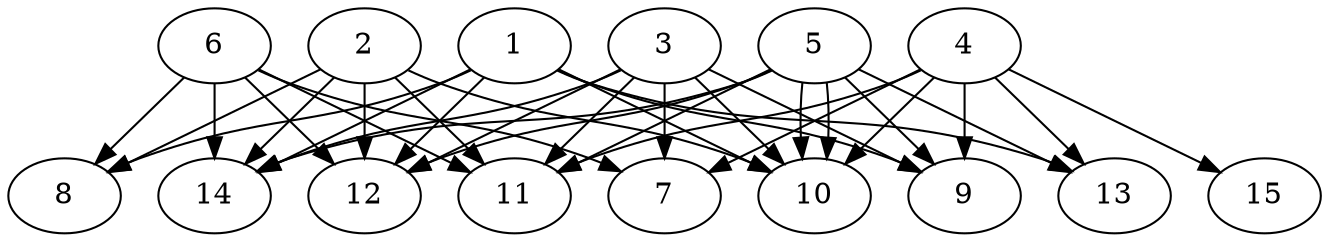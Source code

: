 // DAG automatically generated by daggen at Thu Oct  3 13:59:27 2019
// ./daggen --dot -n 15 --ccr 0.3 --fat 0.9 --regular 0.5 --density 0.9 --mindata 5242880 --maxdata 52428800 
digraph G {
  1 [size="53142187", alpha="0.18", expect_size="15942656"] 
  1 -> 8 [size ="15942656"]
  1 -> 9 [size ="15942656"]
  1 -> 10 [size ="15942656"]
  1 -> 12 [size ="15942656"]
  1 -> 13 [size ="15942656"]
  1 -> 14 [size ="15942656"]
  2 [size="68290560", alpha="0.04", expect_size="20487168"] 
  2 -> 8 [size ="20487168"]
  2 -> 10 [size ="20487168"]
  2 -> 11 [size ="20487168"]
  2 -> 12 [size ="20487168"]
  2 -> 14 [size ="20487168"]
  3 [size="78370133", alpha="0.20", expect_size="23511040"] 
  3 -> 7 [size ="23511040"]
  3 -> 9 [size ="23511040"]
  3 -> 10 [size ="23511040"]
  3 -> 11 [size ="23511040"]
  3 -> 12 [size ="23511040"]
  3 -> 14 [size ="23511040"]
  4 [size="144650240", alpha="0.11", expect_size="43395072"] 
  4 -> 7 [size ="43395072"]
  4 -> 9 [size ="43395072"]
  4 -> 10 [size ="43395072"]
  4 -> 11 [size ="43395072"]
  4 -> 13 [size ="43395072"]
  4 -> 15 [size ="43395072"]
  5 [size="61064533", alpha="0.19", expect_size="18319360"] 
  5 -> 9 [size ="18319360"]
  5 -> 10 [size ="18319360"]
  5 -> 10 [size ="18319360"]
  5 -> 11 [size ="18319360"]
  5 -> 12 [size ="18319360"]
  5 -> 13 [size ="18319360"]
  5 -> 14 [size ="18319360"]
  6 [size="119425707", alpha="0.12", expect_size="35827712"] 
  6 -> 7 [size ="35827712"]
  6 -> 8 [size ="35827712"]
  6 -> 11 [size ="35827712"]
  6 -> 12 [size ="35827712"]
  6 -> 14 [size ="35827712"]
  7 [size="134580907", alpha="0.08", expect_size="40374272"] 
  8 [size="59583147", alpha="0.12", expect_size="17874944"] 
  9 [size="166051840", alpha="0.04", expect_size="49815552"] 
  10 [size="166038187", alpha="0.05", expect_size="49811456"] 
  11 [size="61559467", alpha="0.12", expect_size="18467840"] 
  12 [size="42663253", alpha="0.12", expect_size="12798976"] 
  13 [size="70546773", alpha="0.14", expect_size="21164032"] 
  14 [size="70222507", alpha="0.09", expect_size="21066752"] 
  15 [size="156562773", alpha="0.02", expect_size="46968832"] 
}
